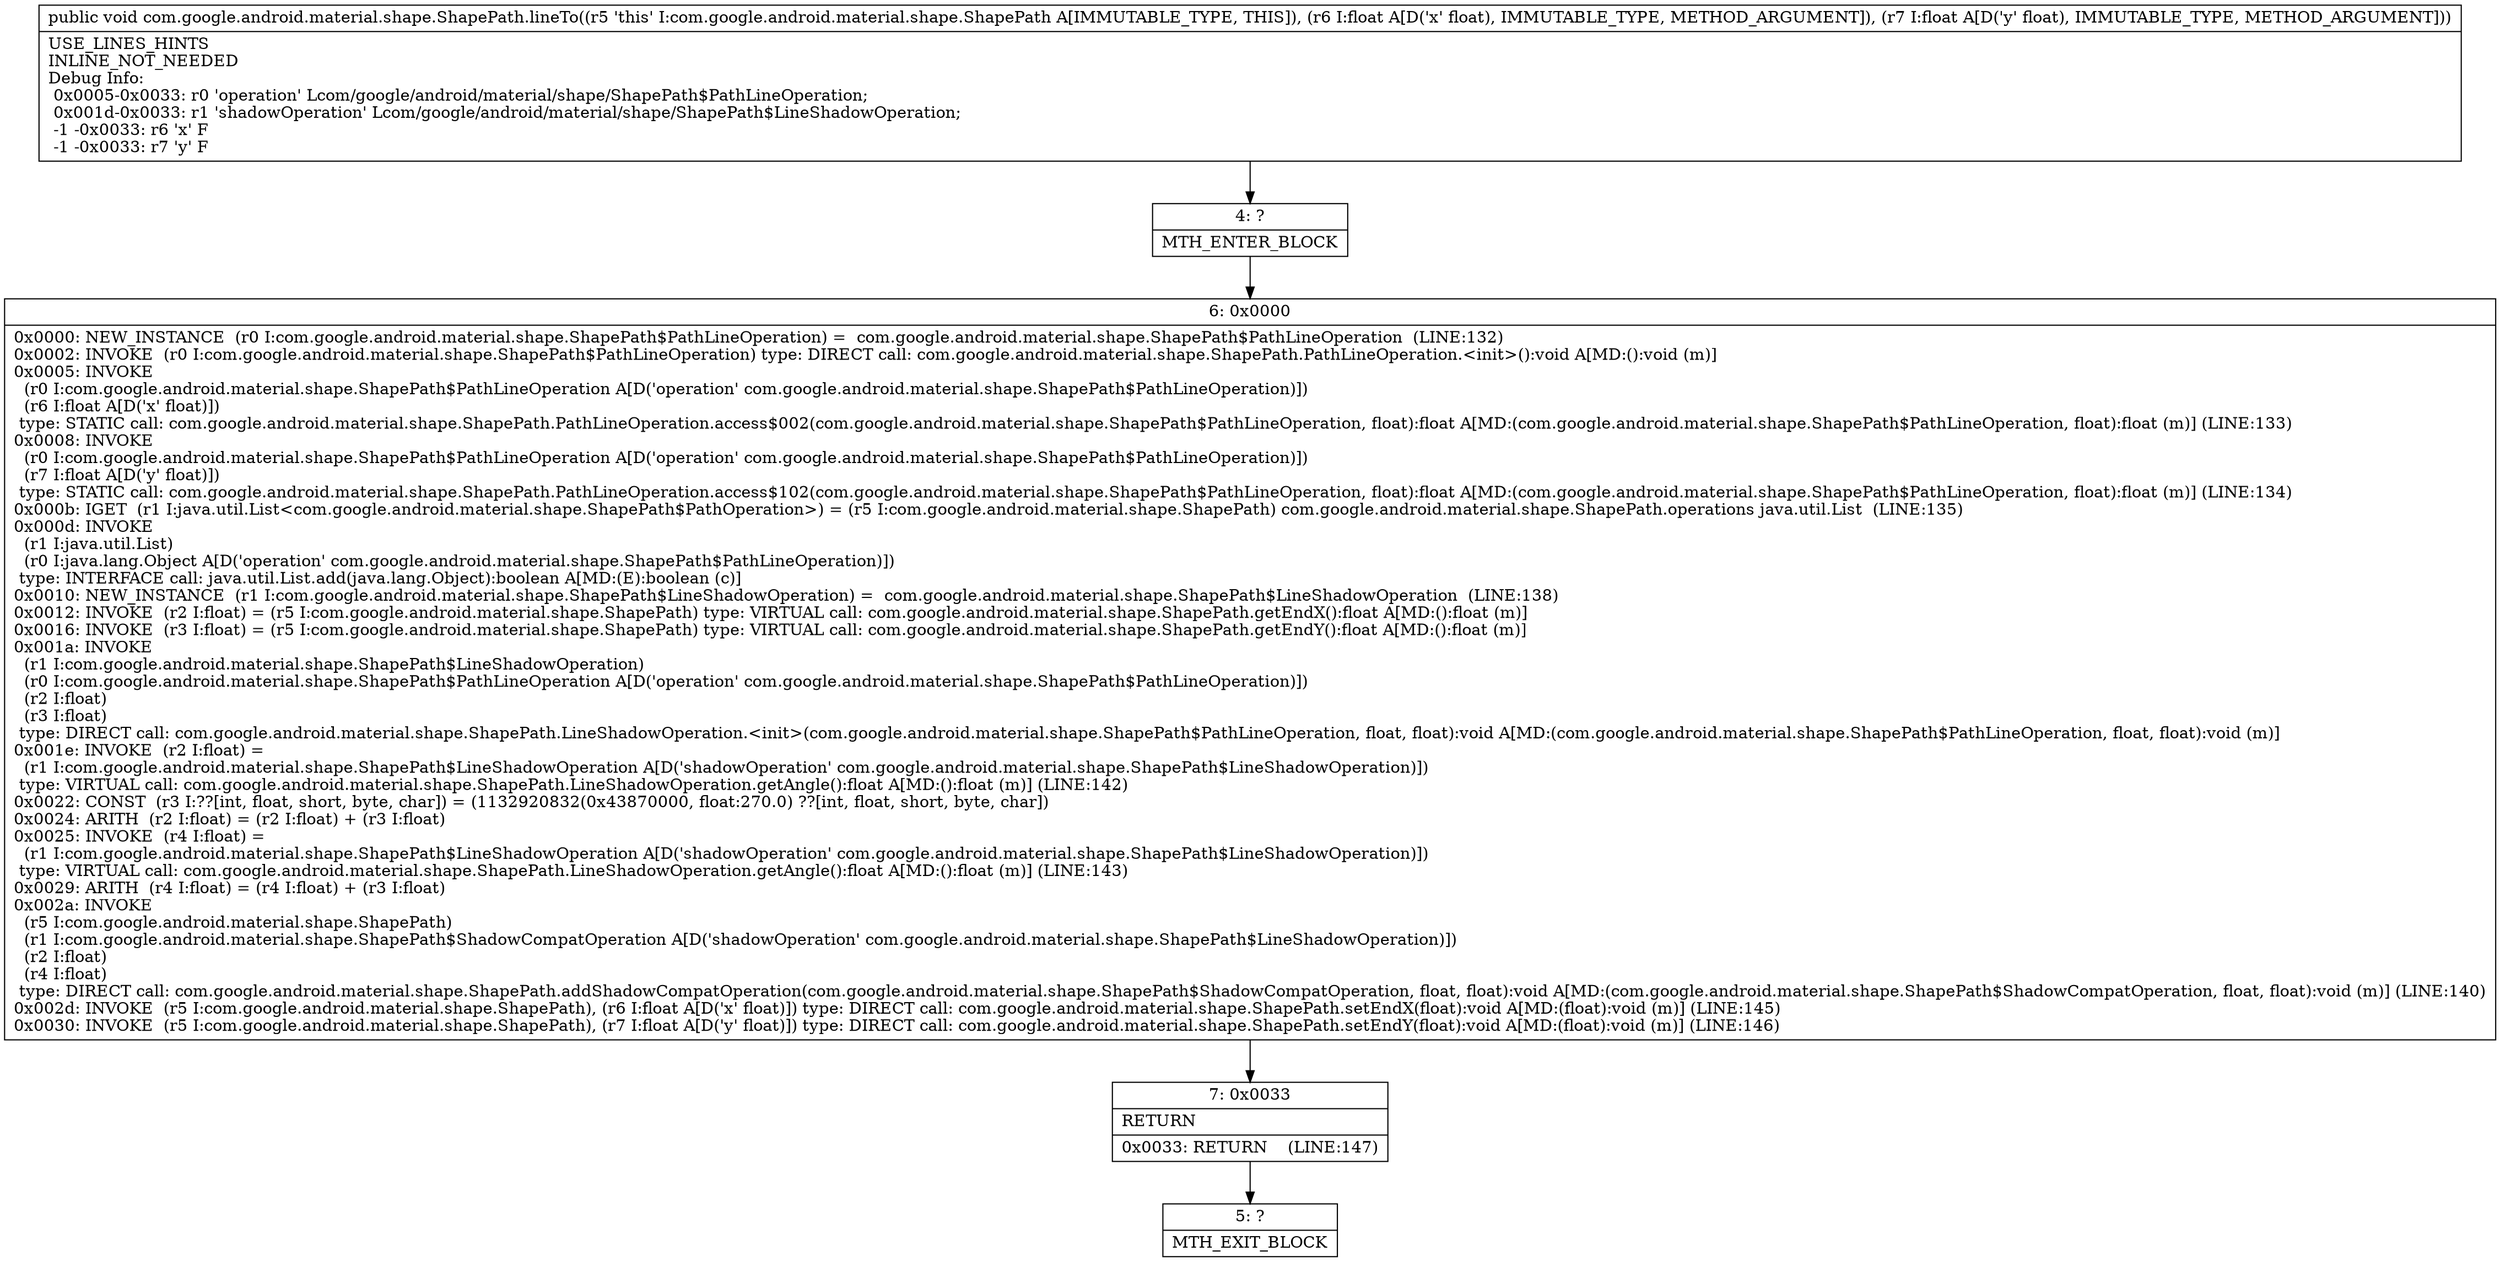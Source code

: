 digraph "CFG forcom.google.android.material.shape.ShapePath.lineTo(FF)V" {
Node_4 [shape=record,label="{4\:\ ?|MTH_ENTER_BLOCK\l}"];
Node_6 [shape=record,label="{6\:\ 0x0000|0x0000: NEW_INSTANCE  (r0 I:com.google.android.material.shape.ShapePath$PathLineOperation) =  com.google.android.material.shape.ShapePath$PathLineOperation  (LINE:132)\l0x0002: INVOKE  (r0 I:com.google.android.material.shape.ShapePath$PathLineOperation) type: DIRECT call: com.google.android.material.shape.ShapePath.PathLineOperation.\<init\>():void A[MD:():void (m)]\l0x0005: INVOKE  \l  (r0 I:com.google.android.material.shape.ShapePath$PathLineOperation A[D('operation' com.google.android.material.shape.ShapePath$PathLineOperation)])\l  (r6 I:float A[D('x' float)])\l type: STATIC call: com.google.android.material.shape.ShapePath.PathLineOperation.access$002(com.google.android.material.shape.ShapePath$PathLineOperation, float):float A[MD:(com.google.android.material.shape.ShapePath$PathLineOperation, float):float (m)] (LINE:133)\l0x0008: INVOKE  \l  (r0 I:com.google.android.material.shape.ShapePath$PathLineOperation A[D('operation' com.google.android.material.shape.ShapePath$PathLineOperation)])\l  (r7 I:float A[D('y' float)])\l type: STATIC call: com.google.android.material.shape.ShapePath.PathLineOperation.access$102(com.google.android.material.shape.ShapePath$PathLineOperation, float):float A[MD:(com.google.android.material.shape.ShapePath$PathLineOperation, float):float (m)] (LINE:134)\l0x000b: IGET  (r1 I:java.util.List\<com.google.android.material.shape.ShapePath$PathOperation\>) = (r5 I:com.google.android.material.shape.ShapePath) com.google.android.material.shape.ShapePath.operations java.util.List  (LINE:135)\l0x000d: INVOKE  \l  (r1 I:java.util.List)\l  (r0 I:java.lang.Object A[D('operation' com.google.android.material.shape.ShapePath$PathLineOperation)])\l type: INTERFACE call: java.util.List.add(java.lang.Object):boolean A[MD:(E):boolean (c)]\l0x0010: NEW_INSTANCE  (r1 I:com.google.android.material.shape.ShapePath$LineShadowOperation) =  com.google.android.material.shape.ShapePath$LineShadowOperation  (LINE:138)\l0x0012: INVOKE  (r2 I:float) = (r5 I:com.google.android.material.shape.ShapePath) type: VIRTUAL call: com.google.android.material.shape.ShapePath.getEndX():float A[MD:():float (m)]\l0x0016: INVOKE  (r3 I:float) = (r5 I:com.google.android.material.shape.ShapePath) type: VIRTUAL call: com.google.android.material.shape.ShapePath.getEndY():float A[MD:():float (m)]\l0x001a: INVOKE  \l  (r1 I:com.google.android.material.shape.ShapePath$LineShadowOperation)\l  (r0 I:com.google.android.material.shape.ShapePath$PathLineOperation A[D('operation' com.google.android.material.shape.ShapePath$PathLineOperation)])\l  (r2 I:float)\l  (r3 I:float)\l type: DIRECT call: com.google.android.material.shape.ShapePath.LineShadowOperation.\<init\>(com.google.android.material.shape.ShapePath$PathLineOperation, float, float):void A[MD:(com.google.android.material.shape.ShapePath$PathLineOperation, float, float):void (m)]\l0x001e: INVOKE  (r2 I:float) = \l  (r1 I:com.google.android.material.shape.ShapePath$LineShadowOperation A[D('shadowOperation' com.google.android.material.shape.ShapePath$LineShadowOperation)])\l type: VIRTUAL call: com.google.android.material.shape.ShapePath.LineShadowOperation.getAngle():float A[MD:():float (m)] (LINE:142)\l0x0022: CONST  (r3 I:??[int, float, short, byte, char]) = (1132920832(0x43870000, float:270.0) ??[int, float, short, byte, char]) \l0x0024: ARITH  (r2 I:float) = (r2 I:float) + (r3 I:float) \l0x0025: INVOKE  (r4 I:float) = \l  (r1 I:com.google.android.material.shape.ShapePath$LineShadowOperation A[D('shadowOperation' com.google.android.material.shape.ShapePath$LineShadowOperation)])\l type: VIRTUAL call: com.google.android.material.shape.ShapePath.LineShadowOperation.getAngle():float A[MD:():float (m)] (LINE:143)\l0x0029: ARITH  (r4 I:float) = (r4 I:float) + (r3 I:float) \l0x002a: INVOKE  \l  (r5 I:com.google.android.material.shape.ShapePath)\l  (r1 I:com.google.android.material.shape.ShapePath$ShadowCompatOperation A[D('shadowOperation' com.google.android.material.shape.ShapePath$LineShadowOperation)])\l  (r2 I:float)\l  (r4 I:float)\l type: DIRECT call: com.google.android.material.shape.ShapePath.addShadowCompatOperation(com.google.android.material.shape.ShapePath$ShadowCompatOperation, float, float):void A[MD:(com.google.android.material.shape.ShapePath$ShadowCompatOperation, float, float):void (m)] (LINE:140)\l0x002d: INVOKE  (r5 I:com.google.android.material.shape.ShapePath), (r6 I:float A[D('x' float)]) type: DIRECT call: com.google.android.material.shape.ShapePath.setEndX(float):void A[MD:(float):void (m)] (LINE:145)\l0x0030: INVOKE  (r5 I:com.google.android.material.shape.ShapePath), (r7 I:float A[D('y' float)]) type: DIRECT call: com.google.android.material.shape.ShapePath.setEndY(float):void A[MD:(float):void (m)] (LINE:146)\l}"];
Node_7 [shape=record,label="{7\:\ 0x0033|RETURN\l|0x0033: RETURN    (LINE:147)\l}"];
Node_5 [shape=record,label="{5\:\ ?|MTH_EXIT_BLOCK\l}"];
MethodNode[shape=record,label="{public void com.google.android.material.shape.ShapePath.lineTo((r5 'this' I:com.google.android.material.shape.ShapePath A[IMMUTABLE_TYPE, THIS]), (r6 I:float A[D('x' float), IMMUTABLE_TYPE, METHOD_ARGUMENT]), (r7 I:float A[D('y' float), IMMUTABLE_TYPE, METHOD_ARGUMENT]))  | USE_LINES_HINTS\lINLINE_NOT_NEEDED\lDebug Info:\l  0x0005\-0x0033: r0 'operation' Lcom\/google\/android\/material\/shape\/ShapePath$PathLineOperation;\l  0x001d\-0x0033: r1 'shadowOperation' Lcom\/google\/android\/material\/shape\/ShapePath$LineShadowOperation;\l  \-1 \-0x0033: r6 'x' F\l  \-1 \-0x0033: r7 'y' F\l}"];
MethodNode -> Node_4;Node_4 -> Node_6;
Node_6 -> Node_7;
Node_7 -> Node_5;
}

